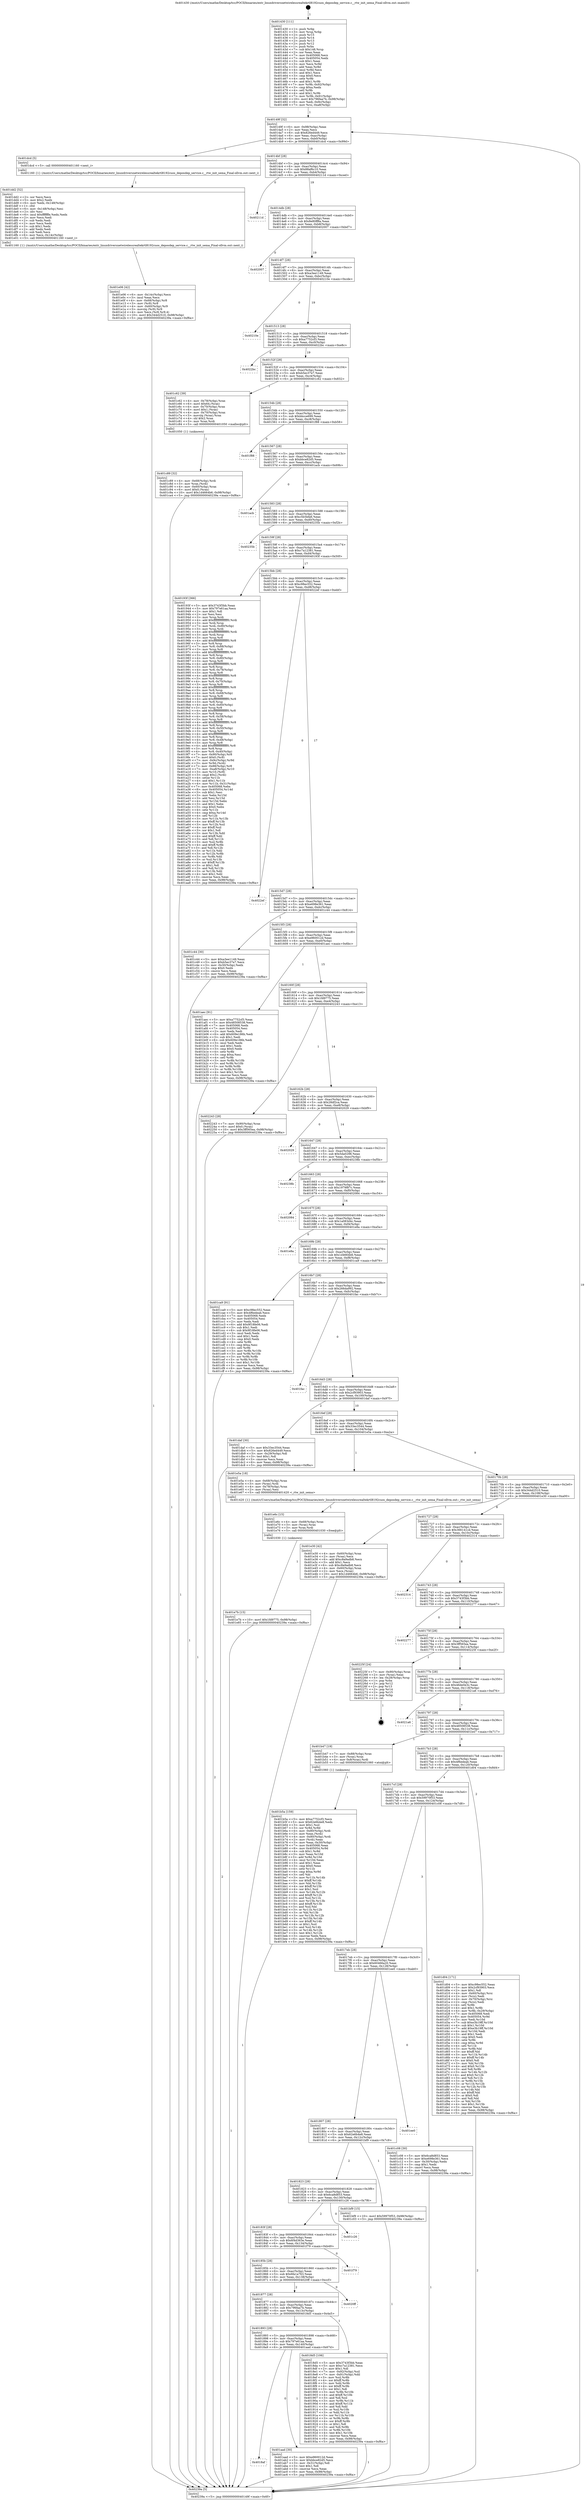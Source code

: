 digraph "0x401430" {
  label = "0x401430 (/mnt/c/Users/mathe/Desktop/tcc/POCII/binaries/extr_linuxdriversnetwirelessrealtekrtl8192cuos_deposdep_service.c__rtw_init_sema_Final-ollvm.out::main(0))"
  labelloc = "t"
  node[shape=record]

  Entry [label="",width=0.3,height=0.3,shape=circle,fillcolor=black,style=filled]
  "0x40149f" [label="{
     0x40149f [32]\l
     | [instrs]\l
     &nbsp;&nbsp;0x40149f \<+6\>: mov -0x98(%rbp),%eax\l
     &nbsp;&nbsp;0x4014a5 \<+2\>: mov %eax,%ecx\l
     &nbsp;&nbsp;0x4014a7 \<+6\>: sub $0x826ed449,%ecx\l
     &nbsp;&nbsp;0x4014ad \<+6\>: mov %eax,-0xac(%rbp)\l
     &nbsp;&nbsp;0x4014b3 \<+6\>: mov %ecx,-0xb0(%rbp)\l
     &nbsp;&nbsp;0x4014b9 \<+6\>: je 0000000000401dcd \<main+0x99d\>\l
  }"]
  "0x401dcd" [label="{
     0x401dcd [5]\l
     | [instrs]\l
     &nbsp;&nbsp;0x401dcd \<+5\>: call 0000000000401160 \<next_i\>\l
     | [calls]\l
     &nbsp;&nbsp;0x401160 \{1\} (/mnt/c/Users/mathe/Desktop/tcc/POCII/binaries/extr_linuxdriversnetwirelessrealtekrtl8192cuos_deposdep_service.c__rtw_init_sema_Final-ollvm.out::next_i)\l
  }"]
  "0x4014bf" [label="{
     0x4014bf [28]\l
     | [instrs]\l
     &nbsp;&nbsp;0x4014bf \<+5\>: jmp 00000000004014c4 \<main+0x94\>\l
     &nbsp;&nbsp;0x4014c4 \<+6\>: mov -0xac(%rbp),%eax\l
     &nbsp;&nbsp;0x4014ca \<+5\>: sub $0x88af6c10,%eax\l
     &nbsp;&nbsp;0x4014cf \<+6\>: mov %eax,-0xb4(%rbp)\l
     &nbsp;&nbsp;0x4014d5 \<+6\>: je 000000000040211d \<main+0xced\>\l
  }"]
  Exit [label="",width=0.3,height=0.3,shape=circle,fillcolor=black,style=filled,peripheries=2]
  "0x40211d" [label="{
     0x40211d\l
  }", style=dashed]
  "0x4014db" [label="{
     0x4014db [28]\l
     | [instrs]\l
     &nbsp;&nbsp;0x4014db \<+5\>: jmp 00000000004014e0 \<main+0xb0\>\l
     &nbsp;&nbsp;0x4014e0 \<+6\>: mov -0xac(%rbp),%eax\l
     &nbsp;&nbsp;0x4014e6 \<+5\>: sub $0x8e80ff8a,%eax\l
     &nbsp;&nbsp;0x4014eb \<+6\>: mov %eax,-0xb8(%rbp)\l
     &nbsp;&nbsp;0x4014f1 \<+6\>: je 0000000000402007 \<main+0xbd7\>\l
  }"]
  "0x401e7b" [label="{
     0x401e7b [15]\l
     | [instrs]\l
     &nbsp;&nbsp;0x401e7b \<+10\>: movl $0x1fd9775,-0x98(%rbp)\l
     &nbsp;&nbsp;0x401e85 \<+5\>: jmp 000000000040239a \<main+0xf6a\>\l
  }"]
  "0x402007" [label="{
     0x402007\l
  }", style=dashed]
  "0x4014f7" [label="{
     0x4014f7 [28]\l
     | [instrs]\l
     &nbsp;&nbsp;0x4014f7 \<+5\>: jmp 00000000004014fc \<main+0xcc\>\l
     &nbsp;&nbsp;0x4014fc \<+6\>: mov -0xac(%rbp),%eax\l
     &nbsp;&nbsp;0x401502 \<+5\>: sub $0xa3ee1149,%eax\l
     &nbsp;&nbsp;0x401507 \<+6\>: mov %eax,-0xbc(%rbp)\l
     &nbsp;&nbsp;0x40150d \<+6\>: je 000000000040210e \<main+0xcde\>\l
  }"]
  "0x401e6c" [label="{
     0x401e6c [15]\l
     | [instrs]\l
     &nbsp;&nbsp;0x401e6c \<+4\>: mov -0x68(%rbp),%rax\l
     &nbsp;&nbsp;0x401e70 \<+3\>: mov (%rax),%rax\l
     &nbsp;&nbsp;0x401e73 \<+3\>: mov %rax,%rdi\l
     &nbsp;&nbsp;0x401e76 \<+5\>: call 0000000000401030 \<free@plt\>\l
     | [calls]\l
     &nbsp;&nbsp;0x401030 \{1\} (unknown)\l
  }"]
  "0x40210e" [label="{
     0x40210e\l
  }", style=dashed]
  "0x401513" [label="{
     0x401513 [28]\l
     | [instrs]\l
     &nbsp;&nbsp;0x401513 \<+5\>: jmp 0000000000401518 \<main+0xe8\>\l
     &nbsp;&nbsp;0x401518 \<+6\>: mov -0xac(%rbp),%eax\l
     &nbsp;&nbsp;0x40151e \<+5\>: sub $0xa7752cf3,%eax\l
     &nbsp;&nbsp;0x401523 \<+6\>: mov %eax,-0xc0(%rbp)\l
     &nbsp;&nbsp;0x401529 \<+6\>: je 00000000004022bc \<main+0xe8c\>\l
  }"]
  "0x401e06" [label="{
     0x401e06 [42]\l
     | [instrs]\l
     &nbsp;&nbsp;0x401e06 \<+6\>: mov -0x14c(%rbp),%ecx\l
     &nbsp;&nbsp;0x401e0c \<+3\>: imul %eax,%ecx\l
     &nbsp;&nbsp;0x401e0f \<+4\>: mov -0x68(%rbp),%r8\l
     &nbsp;&nbsp;0x401e13 \<+3\>: mov (%r8),%r8\l
     &nbsp;&nbsp;0x401e16 \<+4\>: mov -0x60(%rbp),%r9\l
     &nbsp;&nbsp;0x401e1a \<+3\>: movslq (%r9),%r9\l
     &nbsp;&nbsp;0x401e1d \<+4\>: mov %ecx,(%r8,%r9,4)\l
     &nbsp;&nbsp;0x401e21 \<+10\>: movl $0x344d2510,-0x98(%rbp)\l
     &nbsp;&nbsp;0x401e2b \<+5\>: jmp 000000000040239a \<main+0xf6a\>\l
  }"]
  "0x4022bc" [label="{
     0x4022bc\l
  }", style=dashed]
  "0x40152f" [label="{
     0x40152f [28]\l
     | [instrs]\l
     &nbsp;&nbsp;0x40152f \<+5\>: jmp 0000000000401534 \<main+0x104\>\l
     &nbsp;&nbsp;0x401534 \<+6\>: mov -0xac(%rbp),%eax\l
     &nbsp;&nbsp;0x40153a \<+5\>: sub $0xb5ec37e7,%eax\l
     &nbsp;&nbsp;0x40153f \<+6\>: mov %eax,-0xc4(%rbp)\l
     &nbsp;&nbsp;0x401545 \<+6\>: je 0000000000401c62 \<main+0x832\>\l
  }"]
  "0x401dd2" [label="{
     0x401dd2 [52]\l
     | [instrs]\l
     &nbsp;&nbsp;0x401dd2 \<+2\>: xor %ecx,%ecx\l
     &nbsp;&nbsp;0x401dd4 \<+5\>: mov $0x2,%edx\l
     &nbsp;&nbsp;0x401dd9 \<+6\>: mov %edx,-0x148(%rbp)\l
     &nbsp;&nbsp;0x401ddf \<+1\>: cltd\l
     &nbsp;&nbsp;0x401de0 \<+6\>: mov -0x148(%rbp),%esi\l
     &nbsp;&nbsp;0x401de6 \<+2\>: idiv %esi\l
     &nbsp;&nbsp;0x401de8 \<+6\>: imul $0xfffffffe,%edx,%edx\l
     &nbsp;&nbsp;0x401dee \<+2\>: mov %ecx,%edi\l
     &nbsp;&nbsp;0x401df0 \<+2\>: sub %edx,%edi\l
     &nbsp;&nbsp;0x401df2 \<+2\>: mov %ecx,%edx\l
     &nbsp;&nbsp;0x401df4 \<+3\>: sub $0x1,%edx\l
     &nbsp;&nbsp;0x401df7 \<+2\>: add %edx,%edi\l
     &nbsp;&nbsp;0x401df9 \<+2\>: sub %edi,%ecx\l
     &nbsp;&nbsp;0x401dfb \<+6\>: mov %ecx,-0x14c(%rbp)\l
     &nbsp;&nbsp;0x401e01 \<+5\>: call 0000000000401160 \<next_i\>\l
     | [calls]\l
     &nbsp;&nbsp;0x401160 \{1\} (/mnt/c/Users/mathe/Desktop/tcc/POCII/binaries/extr_linuxdriversnetwirelessrealtekrtl8192cuos_deposdep_service.c__rtw_init_sema_Final-ollvm.out::next_i)\l
  }"]
  "0x401c62" [label="{
     0x401c62 [39]\l
     | [instrs]\l
     &nbsp;&nbsp;0x401c62 \<+4\>: mov -0x78(%rbp),%rax\l
     &nbsp;&nbsp;0x401c66 \<+6\>: movl $0x64,(%rax)\l
     &nbsp;&nbsp;0x401c6c \<+4\>: mov -0x70(%rbp),%rax\l
     &nbsp;&nbsp;0x401c70 \<+6\>: movl $0x1,(%rax)\l
     &nbsp;&nbsp;0x401c76 \<+4\>: mov -0x70(%rbp),%rax\l
     &nbsp;&nbsp;0x401c7a \<+3\>: movslq (%rax),%rax\l
     &nbsp;&nbsp;0x401c7d \<+4\>: shl $0x2,%rax\l
     &nbsp;&nbsp;0x401c81 \<+3\>: mov %rax,%rdi\l
     &nbsp;&nbsp;0x401c84 \<+5\>: call 0000000000401050 \<malloc@plt\>\l
     | [calls]\l
     &nbsp;&nbsp;0x401050 \{1\} (unknown)\l
  }"]
  "0x40154b" [label="{
     0x40154b [28]\l
     | [instrs]\l
     &nbsp;&nbsp;0x40154b \<+5\>: jmp 0000000000401550 \<main+0x120\>\l
     &nbsp;&nbsp;0x401550 \<+6\>: mov -0xac(%rbp),%eax\l
     &nbsp;&nbsp;0x401556 \<+5\>: sub $0xbbcce699,%eax\l
     &nbsp;&nbsp;0x40155b \<+6\>: mov %eax,-0xc8(%rbp)\l
     &nbsp;&nbsp;0x401561 \<+6\>: je 0000000000401f88 \<main+0xb58\>\l
  }"]
  "0x401c89" [label="{
     0x401c89 [32]\l
     | [instrs]\l
     &nbsp;&nbsp;0x401c89 \<+4\>: mov -0x68(%rbp),%rdi\l
     &nbsp;&nbsp;0x401c8d \<+3\>: mov %rax,(%rdi)\l
     &nbsp;&nbsp;0x401c90 \<+4\>: mov -0x60(%rbp),%rax\l
     &nbsp;&nbsp;0x401c94 \<+6\>: movl $0x0,(%rax)\l
     &nbsp;&nbsp;0x401c9a \<+10\>: movl $0x1d4664b6,-0x98(%rbp)\l
     &nbsp;&nbsp;0x401ca4 \<+5\>: jmp 000000000040239a \<main+0xf6a\>\l
  }"]
  "0x401f88" [label="{
     0x401f88\l
  }", style=dashed]
  "0x401567" [label="{
     0x401567 [28]\l
     | [instrs]\l
     &nbsp;&nbsp;0x401567 \<+5\>: jmp 000000000040156c \<main+0x13c\>\l
     &nbsp;&nbsp;0x40156c \<+6\>: mov -0xac(%rbp),%eax\l
     &nbsp;&nbsp;0x401572 \<+5\>: sub $0xbbce82d5,%eax\l
     &nbsp;&nbsp;0x401577 \<+6\>: mov %eax,-0xcc(%rbp)\l
     &nbsp;&nbsp;0x40157d \<+6\>: je 0000000000401acb \<main+0x69b\>\l
  }"]
  "0x401b5a" [label="{
     0x401b5a [159]\l
     | [instrs]\l
     &nbsp;&nbsp;0x401b5a \<+5\>: mov $0xa7752cf3,%ecx\l
     &nbsp;&nbsp;0x401b5f \<+5\>: mov $0x62e6b4e8,%edx\l
     &nbsp;&nbsp;0x401b64 \<+3\>: mov $0x1,%sil\l
     &nbsp;&nbsp;0x401b67 \<+3\>: xor %r8d,%r8d\l
     &nbsp;&nbsp;0x401b6a \<+4\>: mov -0x80(%rbp),%rdi\l
     &nbsp;&nbsp;0x401b6e \<+2\>: mov %eax,(%rdi)\l
     &nbsp;&nbsp;0x401b70 \<+4\>: mov -0x80(%rbp),%rdi\l
     &nbsp;&nbsp;0x401b74 \<+2\>: mov (%rdi),%eax\l
     &nbsp;&nbsp;0x401b76 \<+3\>: mov %eax,-0x30(%rbp)\l
     &nbsp;&nbsp;0x401b79 \<+7\>: mov 0x405068,%eax\l
     &nbsp;&nbsp;0x401b80 \<+8\>: mov 0x405054,%r9d\l
     &nbsp;&nbsp;0x401b88 \<+4\>: sub $0x1,%r8d\l
     &nbsp;&nbsp;0x401b8c \<+3\>: mov %eax,%r10d\l
     &nbsp;&nbsp;0x401b8f \<+3\>: add %r8d,%r10d\l
     &nbsp;&nbsp;0x401b92 \<+4\>: imul %r10d,%eax\l
     &nbsp;&nbsp;0x401b96 \<+3\>: and $0x1,%eax\l
     &nbsp;&nbsp;0x401b99 \<+3\>: cmp $0x0,%eax\l
     &nbsp;&nbsp;0x401b9c \<+4\>: sete %r11b\l
     &nbsp;&nbsp;0x401ba0 \<+4\>: cmp $0xa,%r9d\l
     &nbsp;&nbsp;0x401ba4 \<+3\>: setl %bl\l
     &nbsp;&nbsp;0x401ba7 \<+3\>: mov %r11b,%r14b\l
     &nbsp;&nbsp;0x401baa \<+4\>: xor $0xff,%r14b\l
     &nbsp;&nbsp;0x401bae \<+3\>: mov %bl,%r15b\l
     &nbsp;&nbsp;0x401bb1 \<+4\>: xor $0xff,%r15b\l
     &nbsp;&nbsp;0x401bb5 \<+4\>: xor $0x1,%sil\l
     &nbsp;&nbsp;0x401bb9 \<+3\>: mov %r14b,%r12b\l
     &nbsp;&nbsp;0x401bbc \<+4\>: and $0xff,%r12b\l
     &nbsp;&nbsp;0x401bc0 \<+3\>: and %sil,%r11b\l
     &nbsp;&nbsp;0x401bc3 \<+3\>: mov %r15b,%r13b\l
     &nbsp;&nbsp;0x401bc6 \<+4\>: and $0xff,%r13b\l
     &nbsp;&nbsp;0x401bca \<+3\>: and %sil,%bl\l
     &nbsp;&nbsp;0x401bcd \<+3\>: or %r11b,%r12b\l
     &nbsp;&nbsp;0x401bd0 \<+3\>: or %bl,%r13b\l
     &nbsp;&nbsp;0x401bd3 \<+3\>: xor %r13b,%r12b\l
     &nbsp;&nbsp;0x401bd6 \<+3\>: or %r15b,%r14b\l
     &nbsp;&nbsp;0x401bd9 \<+4\>: xor $0xff,%r14b\l
     &nbsp;&nbsp;0x401bdd \<+4\>: or $0x1,%sil\l
     &nbsp;&nbsp;0x401be1 \<+3\>: and %sil,%r14b\l
     &nbsp;&nbsp;0x401be4 \<+3\>: or %r14b,%r12b\l
     &nbsp;&nbsp;0x401be7 \<+4\>: test $0x1,%r12b\l
     &nbsp;&nbsp;0x401beb \<+3\>: cmovne %edx,%ecx\l
     &nbsp;&nbsp;0x401bee \<+6\>: mov %ecx,-0x98(%rbp)\l
     &nbsp;&nbsp;0x401bf4 \<+5\>: jmp 000000000040239a \<main+0xf6a\>\l
  }"]
  "0x401acb" [label="{
     0x401acb\l
  }", style=dashed]
  "0x401583" [label="{
     0x401583 [28]\l
     | [instrs]\l
     &nbsp;&nbsp;0x401583 \<+5\>: jmp 0000000000401588 \<main+0x158\>\l
     &nbsp;&nbsp;0x401588 \<+6\>: mov -0xac(%rbp),%eax\l
     &nbsp;&nbsp;0x40158e \<+5\>: sub $0xc5b5bfa6,%eax\l
     &nbsp;&nbsp;0x401593 \<+6\>: mov %eax,-0xd0(%rbp)\l
     &nbsp;&nbsp;0x401599 \<+6\>: je 000000000040235b \<main+0xf2b\>\l
  }"]
  "0x4018af" [label="{
     0x4018af\l
  }", style=dashed]
  "0x40235b" [label="{
     0x40235b\l
  }", style=dashed]
  "0x40159f" [label="{
     0x40159f [28]\l
     | [instrs]\l
     &nbsp;&nbsp;0x40159f \<+5\>: jmp 00000000004015a4 \<main+0x174\>\l
     &nbsp;&nbsp;0x4015a4 \<+6\>: mov -0xac(%rbp),%eax\l
     &nbsp;&nbsp;0x4015aa \<+5\>: sub $0xc7a12381,%eax\l
     &nbsp;&nbsp;0x4015af \<+6\>: mov %eax,-0xd4(%rbp)\l
     &nbsp;&nbsp;0x4015b5 \<+6\>: je 000000000040193f \<main+0x50f\>\l
  }"]
  "0x401aad" [label="{
     0x401aad [30]\l
     | [instrs]\l
     &nbsp;&nbsp;0x401aad \<+5\>: mov $0xe960012d,%eax\l
     &nbsp;&nbsp;0x401ab2 \<+5\>: mov $0xbbce82d5,%ecx\l
     &nbsp;&nbsp;0x401ab7 \<+3\>: mov -0x31(%rbp),%dl\l
     &nbsp;&nbsp;0x401aba \<+3\>: test $0x1,%dl\l
     &nbsp;&nbsp;0x401abd \<+3\>: cmovne %ecx,%eax\l
     &nbsp;&nbsp;0x401ac0 \<+6\>: mov %eax,-0x98(%rbp)\l
     &nbsp;&nbsp;0x401ac6 \<+5\>: jmp 000000000040239a \<main+0xf6a\>\l
  }"]
  "0x40193f" [label="{
     0x40193f [366]\l
     | [instrs]\l
     &nbsp;&nbsp;0x40193f \<+5\>: mov $0x3743f3bb,%eax\l
     &nbsp;&nbsp;0x401944 \<+5\>: mov $0x797e61aa,%ecx\l
     &nbsp;&nbsp;0x401949 \<+2\>: mov $0x1,%dl\l
     &nbsp;&nbsp;0x40194b \<+2\>: xor %esi,%esi\l
     &nbsp;&nbsp;0x40194d \<+3\>: mov %rsp,%rdi\l
     &nbsp;&nbsp;0x401950 \<+4\>: add $0xfffffffffffffff0,%rdi\l
     &nbsp;&nbsp;0x401954 \<+3\>: mov %rdi,%rsp\l
     &nbsp;&nbsp;0x401957 \<+7\>: mov %rdi,-0x90(%rbp)\l
     &nbsp;&nbsp;0x40195e \<+3\>: mov %rsp,%rdi\l
     &nbsp;&nbsp;0x401961 \<+4\>: add $0xfffffffffffffff0,%rdi\l
     &nbsp;&nbsp;0x401965 \<+3\>: mov %rdi,%rsp\l
     &nbsp;&nbsp;0x401968 \<+3\>: mov %rsp,%r8\l
     &nbsp;&nbsp;0x40196b \<+4\>: add $0xfffffffffffffff0,%r8\l
     &nbsp;&nbsp;0x40196f \<+3\>: mov %r8,%rsp\l
     &nbsp;&nbsp;0x401972 \<+7\>: mov %r8,-0x88(%rbp)\l
     &nbsp;&nbsp;0x401979 \<+3\>: mov %rsp,%r8\l
     &nbsp;&nbsp;0x40197c \<+4\>: add $0xfffffffffffffff0,%r8\l
     &nbsp;&nbsp;0x401980 \<+3\>: mov %r8,%rsp\l
     &nbsp;&nbsp;0x401983 \<+4\>: mov %r8,-0x80(%rbp)\l
     &nbsp;&nbsp;0x401987 \<+3\>: mov %rsp,%r8\l
     &nbsp;&nbsp;0x40198a \<+4\>: add $0xfffffffffffffff0,%r8\l
     &nbsp;&nbsp;0x40198e \<+3\>: mov %r8,%rsp\l
     &nbsp;&nbsp;0x401991 \<+4\>: mov %r8,-0x78(%rbp)\l
     &nbsp;&nbsp;0x401995 \<+3\>: mov %rsp,%r8\l
     &nbsp;&nbsp;0x401998 \<+4\>: add $0xfffffffffffffff0,%r8\l
     &nbsp;&nbsp;0x40199c \<+3\>: mov %r8,%rsp\l
     &nbsp;&nbsp;0x40199f \<+4\>: mov %r8,-0x70(%rbp)\l
     &nbsp;&nbsp;0x4019a3 \<+3\>: mov %rsp,%r8\l
     &nbsp;&nbsp;0x4019a6 \<+4\>: add $0xfffffffffffffff0,%r8\l
     &nbsp;&nbsp;0x4019aa \<+3\>: mov %r8,%rsp\l
     &nbsp;&nbsp;0x4019ad \<+4\>: mov %r8,-0x68(%rbp)\l
     &nbsp;&nbsp;0x4019b1 \<+3\>: mov %rsp,%r8\l
     &nbsp;&nbsp;0x4019b4 \<+4\>: add $0xfffffffffffffff0,%r8\l
     &nbsp;&nbsp;0x4019b8 \<+3\>: mov %r8,%rsp\l
     &nbsp;&nbsp;0x4019bb \<+4\>: mov %r8,-0x60(%rbp)\l
     &nbsp;&nbsp;0x4019bf \<+3\>: mov %rsp,%r8\l
     &nbsp;&nbsp;0x4019c2 \<+4\>: add $0xfffffffffffffff0,%r8\l
     &nbsp;&nbsp;0x4019c6 \<+3\>: mov %r8,%rsp\l
     &nbsp;&nbsp;0x4019c9 \<+4\>: mov %r8,-0x58(%rbp)\l
     &nbsp;&nbsp;0x4019cd \<+3\>: mov %rsp,%r8\l
     &nbsp;&nbsp;0x4019d0 \<+4\>: add $0xfffffffffffffff0,%r8\l
     &nbsp;&nbsp;0x4019d4 \<+3\>: mov %r8,%rsp\l
     &nbsp;&nbsp;0x4019d7 \<+4\>: mov %r8,-0x50(%rbp)\l
     &nbsp;&nbsp;0x4019db \<+3\>: mov %rsp,%r8\l
     &nbsp;&nbsp;0x4019de \<+4\>: add $0xfffffffffffffff0,%r8\l
     &nbsp;&nbsp;0x4019e2 \<+3\>: mov %r8,%rsp\l
     &nbsp;&nbsp;0x4019e5 \<+4\>: mov %r8,-0x48(%rbp)\l
     &nbsp;&nbsp;0x4019e9 \<+3\>: mov %rsp,%r8\l
     &nbsp;&nbsp;0x4019ec \<+4\>: add $0xfffffffffffffff0,%r8\l
     &nbsp;&nbsp;0x4019f0 \<+3\>: mov %r8,%rsp\l
     &nbsp;&nbsp;0x4019f3 \<+4\>: mov %r8,-0x40(%rbp)\l
     &nbsp;&nbsp;0x4019f7 \<+7\>: mov -0x90(%rbp),%r8\l
     &nbsp;&nbsp;0x4019fe \<+7\>: movl $0x0,(%r8)\l
     &nbsp;&nbsp;0x401a05 \<+7\>: mov -0x9c(%rbp),%r9d\l
     &nbsp;&nbsp;0x401a0c \<+3\>: mov %r9d,(%rdi)\l
     &nbsp;&nbsp;0x401a0f \<+7\>: mov -0x88(%rbp),%r8\l
     &nbsp;&nbsp;0x401a16 \<+7\>: mov -0xa8(%rbp),%r10\l
     &nbsp;&nbsp;0x401a1d \<+3\>: mov %r10,(%r8)\l
     &nbsp;&nbsp;0x401a20 \<+3\>: cmpl $0x2,(%rdi)\l
     &nbsp;&nbsp;0x401a23 \<+4\>: setne %r11b\l
     &nbsp;&nbsp;0x401a27 \<+4\>: and $0x1,%r11b\l
     &nbsp;&nbsp;0x401a2b \<+4\>: mov %r11b,-0x31(%rbp)\l
     &nbsp;&nbsp;0x401a2f \<+7\>: mov 0x405068,%ebx\l
     &nbsp;&nbsp;0x401a36 \<+8\>: mov 0x405054,%r14d\l
     &nbsp;&nbsp;0x401a3e \<+3\>: sub $0x1,%esi\l
     &nbsp;&nbsp;0x401a41 \<+3\>: mov %ebx,%r15d\l
     &nbsp;&nbsp;0x401a44 \<+3\>: add %esi,%r15d\l
     &nbsp;&nbsp;0x401a47 \<+4\>: imul %r15d,%ebx\l
     &nbsp;&nbsp;0x401a4b \<+3\>: and $0x1,%ebx\l
     &nbsp;&nbsp;0x401a4e \<+3\>: cmp $0x0,%ebx\l
     &nbsp;&nbsp;0x401a51 \<+4\>: sete %r11b\l
     &nbsp;&nbsp;0x401a55 \<+4\>: cmp $0xa,%r14d\l
     &nbsp;&nbsp;0x401a59 \<+4\>: setl %r12b\l
     &nbsp;&nbsp;0x401a5d \<+3\>: mov %r11b,%r13b\l
     &nbsp;&nbsp;0x401a60 \<+4\>: xor $0xff,%r13b\l
     &nbsp;&nbsp;0x401a64 \<+3\>: mov %r12b,%sil\l
     &nbsp;&nbsp;0x401a67 \<+4\>: xor $0xff,%sil\l
     &nbsp;&nbsp;0x401a6b \<+3\>: xor $0x1,%dl\l
     &nbsp;&nbsp;0x401a6e \<+3\>: mov %r13b,%dil\l
     &nbsp;&nbsp;0x401a71 \<+4\>: and $0xff,%dil\l
     &nbsp;&nbsp;0x401a75 \<+3\>: and %dl,%r11b\l
     &nbsp;&nbsp;0x401a78 \<+3\>: mov %sil,%r8b\l
     &nbsp;&nbsp;0x401a7b \<+4\>: and $0xff,%r8b\l
     &nbsp;&nbsp;0x401a7f \<+3\>: and %dl,%r12b\l
     &nbsp;&nbsp;0x401a82 \<+3\>: or %r11b,%dil\l
     &nbsp;&nbsp;0x401a85 \<+3\>: or %r12b,%r8b\l
     &nbsp;&nbsp;0x401a88 \<+3\>: xor %r8b,%dil\l
     &nbsp;&nbsp;0x401a8b \<+3\>: or %sil,%r13b\l
     &nbsp;&nbsp;0x401a8e \<+4\>: xor $0xff,%r13b\l
     &nbsp;&nbsp;0x401a92 \<+3\>: or $0x1,%dl\l
     &nbsp;&nbsp;0x401a95 \<+3\>: and %dl,%r13b\l
     &nbsp;&nbsp;0x401a98 \<+3\>: or %r13b,%dil\l
     &nbsp;&nbsp;0x401a9b \<+4\>: test $0x1,%dil\l
     &nbsp;&nbsp;0x401a9f \<+3\>: cmovne %ecx,%eax\l
     &nbsp;&nbsp;0x401aa2 \<+6\>: mov %eax,-0x98(%rbp)\l
     &nbsp;&nbsp;0x401aa8 \<+5\>: jmp 000000000040239a \<main+0xf6a\>\l
  }"]
  "0x4015bb" [label="{
     0x4015bb [28]\l
     | [instrs]\l
     &nbsp;&nbsp;0x4015bb \<+5\>: jmp 00000000004015c0 \<main+0x190\>\l
     &nbsp;&nbsp;0x4015c0 \<+6\>: mov -0xac(%rbp),%eax\l
     &nbsp;&nbsp;0x4015c6 \<+5\>: sub $0xc98ec552,%eax\l
     &nbsp;&nbsp;0x4015cb \<+6\>: mov %eax,-0xd8(%rbp)\l
     &nbsp;&nbsp;0x4015d1 \<+6\>: je 00000000004022ef \<main+0xebf\>\l
  }"]
  "0x401430" [label="{
     0x401430 [111]\l
     | [instrs]\l
     &nbsp;&nbsp;0x401430 \<+1\>: push %rbp\l
     &nbsp;&nbsp;0x401431 \<+3\>: mov %rsp,%rbp\l
     &nbsp;&nbsp;0x401434 \<+2\>: push %r15\l
     &nbsp;&nbsp;0x401436 \<+2\>: push %r14\l
     &nbsp;&nbsp;0x401438 \<+2\>: push %r13\l
     &nbsp;&nbsp;0x40143a \<+2\>: push %r12\l
     &nbsp;&nbsp;0x40143c \<+1\>: push %rbx\l
     &nbsp;&nbsp;0x40143d \<+7\>: sub $0x148,%rsp\l
     &nbsp;&nbsp;0x401444 \<+2\>: xor %eax,%eax\l
     &nbsp;&nbsp;0x401446 \<+7\>: mov 0x405068,%ecx\l
     &nbsp;&nbsp;0x40144d \<+7\>: mov 0x405054,%edx\l
     &nbsp;&nbsp;0x401454 \<+3\>: sub $0x1,%eax\l
     &nbsp;&nbsp;0x401457 \<+3\>: mov %ecx,%r8d\l
     &nbsp;&nbsp;0x40145a \<+3\>: add %eax,%r8d\l
     &nbsp;&nbsp;0x40145d \<+4\>: imul %r8d,%ecx\l
     &nbsp;&nbsp;0x401461 \<+3\>: and $0x1,%ecx\l
     &nbsp;&nbsp;0x401464 \<+3\>: cmp $0x0,%ecx\l
     &nbsp;&nbsp;0x401467 \<+4\>: sete %r9b\l
     &nbsp;&nbsp;0x40146b \<+4\>: and $0x1,%r9b\l
     &nbsp;&nbsp;0x40146f \<+7\>: mov %r9b,-0x92(%rbp)\l
     &nbsp;&nbsp;0x401476 \<+3\>: cmp $0xa,%edx\l
     &nbsp;&nbsp;0x401479 \<+4\>: setl %r9b\l
     &nbsp;&nbsp;0x40147d \<+4\>: and $0x1,%r9b\l
     &nbsp;&nbsp;0x401481 \<+7\>: mov %r9b,-0x91(%rbp)\l
     &nbsp;&nbsp;0x401488 \<+10\>: movl $0x796faa7b,-0x98(%rbp)\l
     &nbsp;&nbsp;0x401492 \<+6\>: mov %edi,-0x9c(%rbp)\l
     &nbsp;&nbsp;0x401498 \<+7\>: mov %rsi,-0xa8(%rbp)\l
  }"]
  "0x4022ef" [label="{
     0x4022ef\l
  }", style=dashed]
  "0x4015d7" [label="{
     0x4015d7 [28]\l
     | [instrs]\l
     &nbsp;&nbsp;0x4015d7 \<+5\>: jmp 00000000004015dc \<main+0x1ac\>\l
     &nbsp;&nbsp;0x4015dc \<+6\>: mov -0xac(%rbp),%eax\l
     &nbsp;&nbsp;0x4015e2 \<+5\>: sub $0xe698e361,%eax\l
     &nbsp;&nbsp;0x4015e7 \<+6\>: mov %eax,-0xdc(%rbp)\l
     &nbsp;&nbsp;0x4015ed \<+6\>: je 0000000000401c44 \<main+0x814\>\l
  }"]
  "0x40239a" [label="{
     0x40239a [5]\l
     | [instrs]\l
     &nbsp;&nbsp;0x40239a \<+5\>: jmp 000000000040149f \<main+0x6f\>\l
  }"]
  "0x401c44" [label="{
     0x401c44 [30]\l
     | [instrs]\l
     &nbsp;&nbsp;0x401c44 \<+5\>: mov $0xa3ee1149,%eax\l
     &nbsp;&nbsp;0x401c49 \<+5\>: mov $0xb5ec37e7,%ecx\l
     &nbsp;&nbsp;0x401c4e \<+3\>: mov -0x30(%rbp),%edx\l
     &nbsp;&nbsp;0x401c51 \<+3\>: cmp $0x0,%edx\l
     &nbsp;&nbsp;0x401c54 \<+3\>: cmove %ecx,%eax\l
     &nbsp;&nbsp;0x401c57 \<+6\>: mov %eax,-0x98(%rbp)\l
     &nbsp;&nbsp;0x401c5d \<+5\>: jmp 000000000040239a \<main+0xf6a\>\l
  }"]
  "0x4015f3" [label="{
     0x4015f3 [28]\l
     | [instrs]\l
     &nbsp;&nbsp;0x4015f3 \<+5\>: jmp 00000000004015f8 \<main+0x1c8\>\l
     &nbsp;&nbsp;0x4015f8 \<+6\>: mov -0xac(%rbp),%eax\l
     &nbsp;&nbsp;0x4015fe \<+5\>: sub $0xe960012d,%eax\l
     &nbsp;&nbsp;0x401603 \<+6\>: mov %eax,-0xe0(%rbp)\l
     &nbsp;&nbsp;0x401609 \<+6\>: je 0000000000401aec \<main+0x6bc\>\l
  }"]
  "0x401893" [label="{
     0x401893 [28]\l
     | [instrs]\l
     &nbsp;&nbsp;0x401893 \<+5\>: jmp 0000000000401898 \<main+0x468\>\l
     &nbsp;&nbsp;0x401898 \<+6\>: mov -0xac(%rbp),%eax\l
     &nbsp;&nbsp;0x40189e \<+5\>: sub $0x797e61aa,%eax\l
     &nbsp;&nbsp;0x4018a3 \<+6\>: mov %eax,-0x140(%rbp)\l
     &nbsp;&nbsp;0x4018a9 \<+6\>: je 0000000000401aad \<main+0x67d\>\l
  }"]
  "0x401aec" [label="{
     0x401aec [91]\l
     | [instrs]\l
     &nbsp;&nbsp;0x401aec \<+5\>: mov $0xa7752cf3,%eax\l
     &nbsp;&nbsp;0x401af1 \<+5\>: mov $0x48508538,%ecx\l
     &nbsp;&nbsp;0x401af6 \<+7\>: mov 0x405068,%edx\l
     &nbsp;&nbsp;0x401afd \<+7\>: mov 0x405054,%esi\l
     &nbsp;&nbsp;0x401b04 \<+2\>: mov %edx,%edi\l
     &nbsp;&nbsp;0x401b06 \<+6\>: add $0x609e186b,%edi\l
     &nbsp;&nbsp;0x401b0c \<+3\>: sub $0x1,%edi\l
     &nbsp;&nbsp;0x401b0f \<+6\>: sub $0x609e186b,%edi\l
     &nbsp;&nbsp;0x401b15 \<+3\>: imul %edi,%edx\l
     &nbsp;&nbsp;0x401b18 \<+3\>: and $0x1,%edx\l
     &nbsp;&nbsp;0x401b1b \<+3\>: cmp $0x0,%edx\l
     &nbsp;&nbsp;0x401b1e \<+4\>: sete %r8b\l
     &nbsp;&nbsp;0x401b22 \<+3\>: cmp $0xa,%esi\l
     &nbsp;&nbsp;0x401b25 \<+4\>: setl %r9b\l
     &nbsp;&nbsp;0x401b29 \<+3\>: mov %r8b,%r10b\l
     &nbsp;&nbsp;0x401b2c \<+3\>: and %r9b,%r10b\l
     &nbsp;&nbsp;0x401b2f \<+3\>: xor %r9b,%r8b\l
     &nbsp;&nbsp;0x401b32 \<+3\>: or %r8b,%r10b\l
     &nbsp;&nbsp;0x401b35 \<+4\>: test $0x1,%r10b\l
     &nbsp;&nbsp;0x401b39 \<+3\>: cmovne %ecx,%eax\l
     &nbsp;&nbsp;0x401b3c \<+6\>: mov %eax,-0x98(%rbp)\l
     &nbsp;&nbsp;0x401b42 \<+5\>: jmp 000000000040239a \<main+0xf6a\>\l
  }"]
  "0x40160f" [label="{
     0x40160f [28]\l
     | [instrs]\l
     &nbsp;&nbsp;0x40160f \<+5\>: jmp 0000000000401614 \<main+0x1e4\>\l
     &nbsp;&nbsp;0x401614 \<+6\>: mov -0xac(%rbp),%eax\l
     &nbsp;&nbsp;0x40161a \<+5\>: sub $0x1fd9775,%eax\l
     &nbsp;&nbsp;0x40161f \<+6\>: mov %eax,-0xe4(%rbp)\l
     &nbsp;&nbsp;0x401625 \<+6\>: je 0000000000402243 \<main+0xe13\>\l
  }"]
  "0x4018d5" [label="{
     0x4018d5 [106]\l
     | [instrs]\l
     &nbsp;&nbsp;0x4018d5 \<+5\>: mov $0x3743f3bb,%eax\l
     &nbsp;&nbsp;0x4018da \<+5\>: mov $0xc7a12381,%ecx\l
     &nbsp;&nbsp;0x4018df \<+2\>: mov $0x1,%dl\l
     &nbsp;&nbsp;0x4018e1 \<+7\>: mov -0x92(%rbp),%sil\l
     &nbsp;&nbsp;0x4018e8 \<+7\>: mov -0x91(%rbp),%dil\l
     &nbsp;&nbsp;0x4018ef \<+3\>: mov %sil,%r8b\l
     &nbsp;&nbsp;0x4018f2 \<+4\>: xor $0xff,%r8b\l
     &nbsp;&nbsp;0x4018f6 \<+3\>: mov %dil,%r9b\l
     &nbsp;&nbsp;0x4018f9 \<+4\>: xor $0xff,%r9b\l
     &nbsp;&nbsp;0x4018fd \<+3\>: xor $0x1,%dl\l
     &nbsp;&nbsp;0x401900 \<+3\>: mov %r8b,%r10b\l
     &nbsp;&nbsp;0x401903 \<+4\>: and $0xff,%r10b\l
     &nbsp;&nbsp;0x401907 \<+3\>: and %dl,%sil\l
     &nbsp;&nbsp;0x40190a \<+3\>: mov %r9b,%r11b\l
     &nbsp;&nbsp;0x40190d \<+4\>: and $0xff,%r11b\l
     &nbsp;&nbsp;0x401911 \<+3\>: and %dl,%dil\l
     &nbsp;&nbsp;0x401914 \<+3\>: or %sil,%r10b\l
     &nbsp;&nbsp;0x401917 \<+3\>: or %dil,%r11b\l
     &nbsp;&nbsp;0x40191a \<+3\>: xor %r11b,%r10b\l
     &nbsp;&nbsp;0x40191d \<+3\>: or %r9b,%r8b\l
     &nbsp;&nbsp;0x401920 \<+4\>: xor $0xff,%r8b\l
     &nbsp;&nbsp;0x401924 \<+3\>: or $0x1,%dl\l
     &nbsp;&nbsp;0x401927 \<+3\>: and %dl,%r8b\l
     &nbsp;&nbsp;0x40192a \<+3\>: or %r8b,%r10b\l
     &nbsp;&nbsp;0x40192d \<+4\>: test $0x1,%r10b\l
     &nbsp;&nbsp;0x401931 \<+3\>: cmovne %ecx,%eax\l
     &nbsp;&nbsp;0x401934 \<+6\>: mov %eax,-0x98(%rbp)\l
     &nbsp;&nbsp;0x40193a \<+5\>: jmp 000000000040239a \<main+0xf6a\>\l
  }"]
  "0x402243" [label="{
     0x402243 [28]\l
     | [instrs]\l
     &nbsp;&nbsp;0x402243 \<+7\>: mov -0x90(%rbp),%rax\l
     &nbsp;&nbsp;0x40224a \<+6\>: movl $0x0,(%rax)\l
     &nbsp;&nbsp;0x402250 \<+10\>: movl $0x3ff565ea,-0x98(%rbp)\l
     &nbsp;&nbsp;0x40225a \<+5\>: jmp 000000000040239a \<main+0xf6a\>\l
  }"]
  "0x40162b" [label="{
     0x40162b [28]\l
     | [instrs]\l
     &nbsp;&nbsp;0x40162b \<+5\>: jmp 0000000000401630 \<main+0x200\>\l
     &nbsp;&nbsp;0x401630 \<+6\>: mov -0xac(%rbp),%eax\l
     &nbsp;&nbsp;0x401636 \<+5\>: sub $0x28df2ca,%eax\l
     &nbsp;&nbsp;0x40163b \<+6\>: mov %eax,-0xe8(%rbp)\l
     &nbsp;&nbsp;0x401641 \<+6\>: je 0000000000402029 \<main+0xbf9\>\l
  }"]
  "0x401877" [label="{
     0x401877 [28]\l
     | [instrs]\l
     &nbsp;&nbsp;0x401877 \<+5\>: jmp 000000000040187c \<main+0x44c\>\l
     &nbsp;&nbsp;0x40187c \<+6\>: mov -0xac(%rbp),%eax\l
     &nbsp;&nbsp;0x401882 \<+5\>: sub $0x796faa7b,%eax\l
     &nbsp;&nbsp;0x401887 \<+6\>: mov %eax,-0x13c(%rbp)\l
     &nbsp;&nbsp;0x40188d \<+6\>: je 00000000004018d5 \<main+0x4a5\>\l
  }"]
  "0x402029" [label="{
     0x402029\l
  }", style=dashed]
  "0x401647" [label="{
     0x401647 [28]\l
     | [instrs]\l
     &nbsp;&nbsp;0x401647 \<+5\>: jmp 000000000040164c \<main+0x21c\>\l
     &nbsp;&nbsp;0x40164c \<+6\>: mov -0xac(%rbp),%eax\l
     &nbsp;&nbsp;0x401652 \<+5\>: sub $0x5da0298,%eax\l
     &nbsp;&nbsp;0x401657 \<+6\>: mov %eax,-0xec(%rbp)\l
     &nbsp;&nbsp;0x40165d \<+6\>: je 000000000040238b \<main+0xf5b\>\l
  }"]
  "0x4020ff" [label="{
     0x4020ff\l
  }", style=dashed]
  "0x40238b" [label="{
     0x40238b\l
  }", style=dashed]
  "0x401663" [label="{
     0x401663 [28]\l
     | [instrs]\l
     &nbsp;&nbsp;0x401663 \<+5\>: jmp 0000000000401668 \<main+0x238\>\l
     &nbsp;&nbsp;0x401668 \<+6\>: mov -0xac(%rbp),%eax\l
     &nbsp;&nbsp;0x40166e \<+5\>: sub $0x1979f87c,%eax\l
     &nbsp;&nbsp;0x401673 \<+6\>: mov %eax,-0xf0(%rbp)\l
     &nbsp;&nbsp;0x401679 \<+6\>: je 0000000000402084 \<main+0xc54\>\l
  }"]
  "0x40185b" [label="{
     0x40185b [28]\l
     | [instrs]\l
     &nbsp;&nbsp;0x40185b \<+5\>: jmp 0000000000401860 \<main+0x430\>\l
     &nbsp;&nbsp;0x401860 \<+6\>: mov -0xac(%rbp),%eax\l
     &nbsp;&nbsp;0x401866 \<+5\>: sub $0x6fa1a763,%eax\l
     &nbsp;&nbsp;0x40186b \<+6\>: mov %eax,-0x138(%rbp)\l
     &nbsp;&nbsp;0x401871 \<+6\>: je 00000000004020ff \<main+0xccf\>\l
  }"]
  "0x402084" [label="{
     0x402084\l
  }", style=dashed]
  "0x40167f" [label="{
     0x40167f [28]\l
     | [instrs]\l
     &nbsp;&nbsp;0x40167f \<+5\>: jmp 0000000000401684 \<main+0x254\>\l
     &nbsp;&nbsp;0x401684 \<+6\>: mov -0xac(%rbp),%eax\l
     &nbsp;&nbsp;0x40168a \<+5\>: sub $0x1a083d4c,%eax\l
     &nbsp;&nbsp;0x40168f \<+6\>: mov %eax,-0xf4(%rbp)\l
     &nbsp;&nbsp;0x401695 \<+6\>: je 0000000000401e8a \<main+0xa5a\>\l
  }"]
  "0x401f79" [label="{
     0x401f79\l
  }", style=dashed]
  "0x401e8a" [label="{
     0x401e8a\l
  }", style=dashed]
  "0x40169b" [label="{
     0x40169b [28]\l
     | [instrs]\l
     &nbsp;&nbsp;0x40169b \<+5\>: jmp 00000000004016a0 \<main+0x270\>\l
     &nbsp;&nbsp;0x4016a0 \<+6\>: mov -0xac(%rbp),%eax\l
     &nbsp;&nbsp;0x4016a6 \<+5\>: sub $0x1d4664b6,%eax\l
     &nbsp;&nbsp;0x4016ab \<+6\>: mov %eax,-0xf8(%rbp)\l
     &nbsp;&nbsp;0x4016b1 \<+6\>: je 0000000000401ca9 \<main+0x879\>\l
  }"]
  "0x40183f" [label="{
     0x40183f [28]\l
     | [instrs]\l
     &nbsp;&nbsp;0x40183f \<+5\>: jmp 0000000000401844 \<main+0x414\>\l
     &nbsp;&nbsp;0x401844 \<+6\>: mov -0xac(%rbp),%eax\l
     &nbsp;&nbsp;0x40184a \<+5\>: sub $0x6f4d363e,%eax\l
     &nbsp;&nbsp;0x40184f \<+6\>: mov %eax,-0x134(%rbp)\l
     &nbsp;&nbsp;0x401855 \<+6\>: je 0000000000401f79 \<main+0xb49\>\l
  }"]
  "0x401ca9" [label="{
     0x401ca9 [91]\l
     | [instrs]\l
     &nbsp;&nbsp;0x401ca9 \<+5\>: mov $0xc98ec552,%eax\l
     &nbsp;&nbsp;0x401cae \<+5\>: mov $0x4f6edeab,%ecx\l
     &nbsp;&nbsp;0x401cb3 \<+7\>: mov 0x405068,%edx\l
     &nbsp;&nbsp;0x401cba \<+7\>: mov 0x405054,%esi\l
     &nbsp;&nbsp;0x401cc1 \<+2\>: mov %edx,%edi\l
     &nbsp;&nbsp;0x401cc3 \<+6\>: add $0x9f18fe06,%edi\l
     &nbsp;&nbsp;0x401cc9 \<+3\>: sub $0x1,%edi\l
     &nbsp;&nbsp;0x401ccc \<+6\>: sub $0x9f18fe06,%edi\l
     &nbsp;&nbsp;0x401cd2 \<+3\>: imul %edi,%edx\l
     &nbsp;&nbsp;0x401cd5 \<+3\>: and $0x1,%edx\l
     &nbsp;&nbsp;0x401cd8 \<+3\>: cmp $0x0,%edx\l
     &nbsp;&nbsp;0x401cdb \<+4\>: sete %r8b\l
     &nbsp;&nbsp;0x401cdf \<+3\>: cmp $0xa,%esi\l
     &nbsp;&nbsp;0x401ce2 \<+4\>: setl %r9b\l
     &nbsp;&nbsp;0x401ce6 \<+3\>: mov %r8b,%r10b\l
     &nbsp;&nbsp;0x401ce9 \<+3\>: and %r9b,%r10b\l
     &nbsp;&nbsp;0x401cec \<+3\>: xor %r9b,%r8b\l
     &nbsp;&nbsp;0x401cef \<+3\>: or %r8b,%r10b\l
     &nbsp;&nbsp;0x401cf2 \<+4\>: test $0x1,%r10b\l
     &nbsp;&nbsp;0x401cf6 \<+3\>: cmovne %ecx,%eax\l
     &nbsp;&nbsp;0x401cf9 \<+6\>: mov %eax,-0x98(%rbp)\l
     &nbsp;&nbsp;0x401cff \<+5\>: jmp 000000000040239a \<main+0xf6a\>\l
  }"]
  "0x4016b7" [label="{
     0x4016b7 [28]\l
     | [instrs]\l
     &nbsp;&nbsp;0x4016b7 \<+5\>: jmp 00000000004016bc \<main+0x28c\>\l
     &nbsp;&nbsp;0x4016bc \<+6\>: mov -0xac(%rbp),%eax\l
     &nbsp;&nbsp;0x4016c2 \<+5\>: sub $0x266da992,%eax\l
     &nbsp;&nbsp;0x4016c7 \<+6\>: mov %eax,-0xfc(%rbp)\l
     &nbsp;&nbsp;0x4016cd \<+6\>: je 0000000000401fac \<main+0xb7c\>\l
  }"]
  "0x401c26" [label="{
     0x401c26\l
  }", style=dashed]
  "0x401fac" [label="{
     0x401fac\l
  }", style=dashed]
  "0x4016d3" [label="{
     0x4016d3 [28]\l
     | [instrs]\l
     &nbsp;&nbsp;0x4016d3 \<+5\>: jmp 00000000004016d8 \<main+0x2a8\>\l
     &nbsp;&nbsp;0x4016d8 \<+6\>: mov -0xac(%rbp),%eax\l
     &nbsp;&nbsp;0x4016de \<+5\>: sub $0x2cf93903,%eax\l
     &nbsp;&nbsp;0x4016e3 \<+6\>: mov %eax,-0x100(%rbp)\l
     &nbsp;&nbsp;0x4016e9 \<+6\>: je 0000000000401daf \<main+0x97f\>\l
  }"]
  "0x401823" [label="{
     0x401823 [28]\l
     | [instrs]\l
     &nbsp;&nbsp;0x401823 \<+5\>: jmp 0000000000401828 \<main+0x3f8\>\l
     &nbsp;&nbsp;0x401828 \<+6\>: mov -0xac(%rbp),%eax\l
     &nbsp;&nbsp;0x40182e \<+5\>: sub $0x6ca8d853,%eax\l
     &nbsp;&nbsp;0x401833 \<+6\>: mov %eax,-0x130(%rbp)\l
     &nbsp;&nbsp;0x401839 \<+6\>: je 0000000000401c26 \<main+0x7f6\>\l
  }"]
  "0x401daf" [label="{
     0x401daf [30]\l
     | [instrs]\l
     &nbsp;&nbsp;0x401daf \<+5\>: mov $0x33ec3544,%eax\l
     &nbsp;&nbsp;0x401db4 \<+5\>: mov $0x826ed449,%ecx\l
     &nbsp;&nbsp;0x401db9 \<+3\>: mov -0x29(%rbp),%dl\l
     &nbsp;&nbsp;0x401dbc \<+3\>: test $0x1,%dl\l
     &nbsp;&nbsp;0x401dbf \<+3\>: cmovne %ecx,%eax\l
     &nbsp;&nbsp;0x401dc2 \<+6\>: mov %eax,-0x98(%rbp)\l
     &nbsp;&nbsp;0x401dc8 \<+5\>: jmp 000000000040239a \<main+0xf6a\>\l
  }"]
  "0x4016ef" [label="{
     0x4016ef [28]\l
     | [instrs]\l
     &nbsp;&nbsp;0x4016ef \<+5\>: jmp 00000000004016f4 \<main+0x2c4\>\l
     &nbsp;&nbsp;0x4016f4 \<+6\>: mov -0xac(%rbp),%eax\l
     &nbsp;&nbsp;0x4016fa \<+5\>: sub $0x33ec3544,%eax\l
     &nbsp;&nbsp;0x4016ff \<+6\>: mov %eax,-0x104(%rbp)\l
     &nbsp;&nbsp;0x401705 \<+6\>: je 0000000000401e5a \<main+0xa2a\>\l
  }"]
  "0x401bf9" [label="{
     0x401bf9 [15]\l
     | [instrs]\l
     &nbsp;&nbsp;0x401bf9 \<+10\>: movl $0x59970f53,-0x98(%rbp)\l
     &nbsp;&nbsp;0x401c03 \<+5\>: jmp 000000000040239a \<main+0xf6a\>\l
  }"]
  "0x401e5a" [label="{
     0x401e5a [18]\l
     | [instrs]\l
     &nbsp;&nbsp;0x401e5a \<+4\>: mov -0x68(%rbp),%rax\l
     &nbsp;&nbsp;0x401e5e \<+3\>: mov (%rax),%rdi\l
     &nbsp;&nbsp;0x401e61 \<+4\>: mov -0x78(%rbp),%rax\l
     &nbsp;&nbsp;0x401e65 \<+2\>: mov (%rax),%esi\l
     &nbsp;&nbsp;0x401e67 \<+5\>: call 0000000000401420 \<_rtw_init_sema\>\l
     | [calls]\l
     &nbsp;&nbsp;0x401420 \{1\} (/mnt/c/Users/mathe/Desktop/tcc/POCII/binaries/extr_linuxdriversnetwirelessrealtekrtl8192cuos_deposdep_service.c__rtw_init_sema_Final-ollvm.out::_rtw_init_sema)\l
  }"]
  "0x40170b" [label="{
     0x40170b [28]\l
     | [instrs]\l
     &nbsp;&nbsp;0x40170b \<+5\>: jmp 0000000000401710 \<main+0x2e0\>\l
     &nbsp;&nbsp;0x401710 \<+6\>: mov -0xac(%rbp),%eax\l
     &nbsp;&nbsp;0x401716 \<+5\>: sub $0x344d2510,%eax\l
     &nbsp;&nbsp;0x40171b \<+6\>: mov %eax,-0x108(%rbp)\l
     &nbsp;&nbsp;0x401721 \<+6\>: je 0000000000401e30 \<main+0xa00\>\l
  }"]
  "0x401807" [label="{
     0x401807 [28]\l
     | [instrs]\l
     &nbsp;&nbsp;0x401807 \<+5\>: jmp 000000000040180c \<main+0x3dc\>\l
     &nbsp;&nbsp;0x40180c \<+6\>: mov -0xac(%rbp),%eax\l
     &nbsp;&nbsp;0x401812 \<+5\>: sub $0x62e6b4e8,%eax\l
     &nbsp;&nbsp;0x401817 \<+6\>: mov %eax,-0x12c(%rbp)\l
     &nbsp;&nbsp;0x40181d \<+6\>: je 0000000000401bf9 \<main+0x7c9\>\l
  }"]
  "0x401e30" [label="{
     0x401e30 [42]\l
     | [instrs]\l
     &nbsp;&nbsp;0x401e30 \<+4\>: mov -0x60(%rbp),%rax\l
     &nbsp;&nbsp;0x401e34 \<+2\>: mov (%rax),%ecx\l
     &nbsp;&nbsp;0x401e36 \<+6\>: add $0xc8a9adb8,%ecx\l
     &nbsp;&nbsp;0x401e3c \<+3\>: add $0x1,%ecx\l
     &nbsp;&nbsp;0x401e3f \<+6\>: sub $0xc8a9adb8,%ecx\l
     &nbsp;&nbsp;0x401e45 \<+4\>: mov -0x60(%rbp),%rax\l
     &nbsp;&nbsp;0x401e49 \<+2\>: mov %ecx,(%rax)\l
     &nbsp;&nbsp;0x401e4b \<+10\>: movl $0x1d4664b6,-0x98(%rbp)\l
     &nbsp;&nbsp;0x401e55 \<+5\>: jmp 000000000040239a \<main+0xf6a\>\l
  }"]
  "0x401727" [label="{
     0x401727 [28]\l
     | [instrs]\l
     &nbsp;&nbsp;0x401727 \<+5\>: jmp 000000000040172c \<main+0x2fc\>\l
     &nbsp;&nbsp;0x40172c \<+6\>: mov -0xac(%rbp),%eax\l
     &nbsp;&nbsp;0x401732 \<+5\>: sub $0x366141cd,%eax\l
     &nbsp;&nbsp;0x401737 \<+6\>: mov %eax,-0x10c(%rbp)\l
     &nbsp;&nbsp;0x40173d \<+6\>: je 0000000000402314 \<main+0xee4\>\l
  }"]
  "0x401ee0" [label="{
     0x401ee0\l
  }", style=dashed]
  "0x402314" [label="{
     0x402314\l
  }", style=dashed]
  "0x401743" [label="{
     0x401743 [28]\l
     | [instrs]\l
     &nbsp;&nbsp;0x401743 \<+5\>: jmp 0000000000401748 \<main+0x318\>\l
     &nbsp;&nbsp;0x401748 \<+6\>: mov -0xac(%rbp),%eax\l
     &nbsp;&nbsp;0x40174e \<+5\>: sub $0x3743f3bb,%eax\l
     &nbsp;&nbsp;0x401753 \<+6\>: mov %eax,-0x110(%rbp)\l
     &nbsp;&nbsp;0x401759 \<+6\>: je 0000000000402277 \<main+0xe47\>\l
  }"]
  "0x4017eb" [label="{
     0x4017eb [28]\l
     | [instrs]\l
     &nbsp;&nbsp;0x4017eb \<+5\>: jmp 00000000004017f0 \<main+0x3c0\>\l
     &nbsp;&nbsp;0x4017f0 \<+6\>: mov -0xac(%rbp),%eax\l
     &nbsp;&nbsp;0x4017f6 \<+5\>: sub $0x60466a20,%eax\l
     &nbsp;&nbsp;0x4017fb \<+6\>: mov %eax,-0x128(%rbp)\l
     &nbsp;&nbsp;0x401801 \<+6\>: je 0000000000401ee0 \<main+0xab0\>\l
  }"]
  "0x402277" [label="{
     0x402277\l
  }", style=dashed]
  "0x40175f" [label="{
     0x40175f [28]\l
     | [instrs]\l
     &nbsp;&nbsp;0x40175f \<+5\>: jmp 0000000000401764 \<main+0x334\>\l
     &nbsp;&nbsp;0x401764 \<+6\>: mov -0xac(%rbp),%eax\l
     &nbsp;&nbsp;0x40176a \<+5\>: sub $0x3ff565ea,%eax\l
     &nbsp;&nbsp;0x40176f \<+6\>: mov %eax,-0x114(%rbp)\l
     &nbsp;&nbsp;0x401775 \<+6\>: je 000000000040225f \<main+0xe2f\>\l
  }"]
  "0x401c08" [label="{
     0x401c08 [30]\l
     | [instrs]\l
     &nbsp;&nbsp;0x401c08 \<+5\>: mov $0x6ca8d853,%eax\l
     &nbsp;&nbsp;0x401c0d \<+5\>: mov $0xe698e361,%ecx\l
     &nbsp;&nbsp;0x401c12 \<+3\>: mov -0x30(%rbp),%edx\l
     &nbsp;&nbsp;0x401c15 \<+3\>: cmp $0x1,%edx\l
     &nbsp;&nbsp;0x401c18 \<+3\>: cmovl %ecx,%eax\l
     &nbsp;&nbsp;0x401c1b \<+6\>: mov %eax,-0x98(%rbp)\l
     &nbsp;&nbsp;0x401c21 \<+5\>: jmp 000000000040239a \<main+0xf6a\>\l
  }"]
  "0x40225f" [label="{
     0x40225f [24]\l
     | [instrs]\l
     &nbsp;&nbsp;0x40225f \<+7\>: mov -0x90(%rbp),%rax\l
     &nbsp;&nbsp;0x402266 \<+2\>: mov (%rax),%eax\l
     &nbsp;&nbsp;0x402268 \<+4\>: lea -0x28(%rbp),%rsp\l
     &nbsp;&nbsp;0x40226c \<+1\>: pop %rbx\l
     &nbsp;&nbsp;0x40226d \<+2\>: pop %r12\l
     &nbsp;&nbsp;0x40226f \<+2\>: pop %r13\l
     &nbsp;&nbsp;0x402271 \<+2\>: pop %r14\l
     &nbsp;&nbsp;0x402273 \<+2\>: pop %r15\l
     &nbsp;&nbsp;0x402275 \<+1\>: pop %rbp\l
     &nbsp;&nbsp;0x402276 \<+1\>: ret\l
  }"]
  "0x40177b" [label="{
     0x40177b [28]\l
     | [instrs]\l
     &nbsp;&nbsp;0x40177b \<+5\>: jmp 0000000000401780 \<main+0x350\>\l
     &nbsp;&nbsp;0x401780 \<+6\>: mov -0xac(%rbp),%eax\l
     &nbsp;&nbsp;0x401786 \<+5\>: sub $0x46de0e3c,%eax\l
     &nbsp;&nbsp;0x40178b \<+6\>: mov %eax,-0x118(%rbp)\l
     &nbsp;&nbsp;0x401791 \<+6\>: je 00000000004021a6 \<main+0xd76\>\l
  }"]
  "0x4017cf" [label="{
     0x4017cf [28]\l
     | [instrs]\l
     &nbsp;&nbsp;0x4017cf \<+5\>: jmp 00000000004017d4 \<main+0x3a4\>\l
     &nbsp;&nbsp;0x4017d4 \<+6\>: mov -0xac(%rbp),%eax\l
     &nbsp;&nbsp;0x4017da \<+5\>: sub $0x59970f53,%eax\l
     &nbsp;&nbsp;0x4017df \<+6\>: mov %eax,-0x124(%rbp)\l
     &nbsp;&nbsp;0x4017e5 \<+6\>: je 0000000000401c08 \<main+0x7d8\>\l
  }"]
  "0x4021a6" [label="{
     0x4021a6\l
  }", style=dashed]
  "0x401797" [label="{
     0x401797 [28]\l
     | [instrs]\l
     &nbsp;&nbsp;0x401797 \<+5\>: jmp 000000000040179c \<main+0x36c\>\l
     &nbsp;&nbsp;0x40179c \<+6\>: mov -0xac(%rbp),%eax\l
     &nbsp;&nbsp;0x4017a2 \<+5\>: sub $0x48508538,%eax\l
     &nbsp;&nbsp;0x4017a7 \<+6\>: mov %eax,-0x11c(%rbp)\l
     &nbsp;&nbsp;0x4017ad \<+6\>: je 0000000000401b47 \<main+0x717\>\l
  }"]
  "0x401d04" [label="{
     0x401d04 [171]\l
     | [instrs]\l
     &nbsp;&nbsp;0x401d04 \<+5\>: mov $0xc98ec552,%eax\l
     &nbsp;&nbsp;0x401d09 \<+5\>: mov $0x2cf93903,%ecx\l
     &nbsp;&nbsp;0x401d0e \<+2\>: mov $0x1,%dl\l
     &nbsp;&nbsp;0x401d10 \<+4\>: mov -0x60(%rbp),%rsi\l
     &nbsp;&nbsp;0x401d14 \<+2\>: mov (%rsi),%edi\l
     &nbsp;&nbsp;0x401d16 \<+4\>: mov -0x70(%rbp),%rsi\l
     &nbsp;&nbsp;0x401d1a \<+2\>: cmp (%rsi),%edi\l
     &nbsp;&nbsp;0x401d1c \<+4\>: setl %r8b\l
     &nbsp;&nbsp;0x401d20 \<+4\>: and $0x1,%r8b\l
     &nbsp;&nbsp;0x401d24 \<+4\>: mov %r8b,-0x29(%rbp)\l
     &nbsp;&nbsp;0x401d28 \<+7\>: mov 0x405068,%edi\l
     &nbsp;&nbsp;0x401d2f \<+8\>: mov 0x405054,%r9d\l
     &nbsp;&nbsp;0x401d37 \<+3\>: mov %edi,%r10d\l
     &nbsp;&nbsp;0x401d3a \<+7\>: sub $0xe3b19ff,%r10d\l
     &nbsp;&nbsp;0x401d41 \<+4\>: sub $0x1,%r10d\l
     &nbsp;&nbsp;0x401d45 \<+7\>: add $0xe3b19ff,%r10d\l
     &nbsp;&nbsp;0x401d4c \<+4\>: imul %r10d,%edi\l
     &nbsp;&nbsp;0x401d50 \<+3\>: and $0x1,%edi\l
     &nbsp;&nbsp;0x401d53 \<+3\>: cmp $0x0,%edi\l
     &nbsp;&nbsp;0x401d56 \<+4\>: sete %r8b\l
     &nbsp;&nbsp;0x401d5a \<+4\>: cmp $0xa,%r9d\l
     &nbsp;&nbsp;0x401d5e \<+4\>: setl %r11b\l
     &nbsp;&nbsp;0x401d62 \<+3\>: mov %r8b,%bl\l
     &nbsp;&nbsp;0x401d65 \<+3\>: xor $0xff,%bl\l
     &nbsp;&nbsp;0x401d68 \<+3\>: mov %r11b,%r14b\l
     &nbsp;&nbsp;0x401d6b \<+4\>: xor $0xff,%r14b\l
     &nbsp;&nbsp;0x401d6f \<+3\>: xor $0x0,%dl\l
     &nbsp;&nbsp;0x401d72 \<+3\>: mov %bl,%r15b\l
     &nbsp;&nbsp;0x401d75 \<+4\>: and $0x0,%r15b\l
     &nbsp;&nbsp;0x401d79 \<+3\>: and %dl,%r8b\l
     &nbsp;&nbsp;0x401d7c \<+3\>: mov %r14b,%r12b\l
     &nbsp;&nbsp;0x401d7f \<+4\>: and $0x0,%r12b\l
     &nbsp;&nbsp;0x401d83 \<+3\>: and %dl,%r11b\l
     &nbsp;&nbsp;0x401d86 \<+3\>: or %r8b,%r15b\l
     &nbsp;&nbsp;0x401d89 \<+3\>: or %r11b,%r12b\l
     &nbsp;&nbsp;0x401d8c \<+3\>: xor %r12b,%r15b\l
     &nbsp;&nbsp;0x401d8f \<+3\>: or %r14b,%bl\l
     &nbsp;&nbsp;0x401d92 \<+3\>: xor $0xff,%bl\l
     &nbsp;&nbsp;0x401d95 \<+3\>: or $0x0,%dl\l
     &nbsp;&nbsp;0x401d98 \<+2\>: and %dl,%bl\l
     &nbsp;&nbsp;0x401d9a \<+3\>: or %bl,%r15b\l
     &nbsp;&nbsp;0x401d9d \<+4\>: test $0x1,%r15b\l
     &nbsp;&nbsp;0x401da1 \<+3\>: cmovne %ecx,%eax\l
     &nbsp;&nbsp;0x401da4 \<+6\>: mov %eax,-0x98(%rbp)\l
     &nbsp;&nbsp;0x401daa \<+5\>: jmp 000000000040239a \<main+0xf6a\>\l
  }"]
  "0x401b47" [label="{
     0x401b47 [19]\l
     | [instrs]\l
     &nbsp;&nbsp;0x401b47 \<+7\>: mov -0x88(%rbp),%rax\l
     &nbsp;&nbsp;0x401b4e \<+3\>: mov (%rax),%rax\l
     &nbsp;&nbsp;0x401b51 \<+4\>: mov 0x8(%rax),%rdi\l
     &nbsp;&nbsp;0x401b55 \<+5\>: call 0000000000401060 \<atoi@plt\>\l
     | [calls]\l
     &nbsp;&nbsp;0x401060 \{1\} (unknown)\l
  }"]
  "0x4017b3" [label="{
     0x4017b3 [28]\l
     | [instrs]\l
     &nbsp;&nbsp;0x4017b3 \<+5\>: jmp 00000000004017b8 \<main+0x388\>\l
     &nbsp;&nbsp;0x4017b8 \<+6\>: mov -0xac(%rbp),%eax\l
     &nbsp;&nbsp;0x4017be \<+5\>: sub $0x4f6edeab,%eax\l
     &nbsp;&nbsp;0x4017c3 \<+6\>: mov %eax,-0x120(%rbp)\l
     &nbsp;&nbsp;0x4017c9 \<+6\>: je 0000000000401d04 \<main+0x8d4\>\l
  }"]
  Entry -> "0x401430" [label=" 1"]
  "0x40149f" -> "0x401dcd" [label=" 1"]
  "0x40149f" -> "0x4014bf" [label=" 19"]
  "0x40225f" -> Exit [label=" 1"]
  "0x4014bf" -> "0x40211d" [label=" 0"]
  "0x4014bf" -> "0x4014db" [label=" 19"]
  "0x402243" -> "0x40239a" [label=" 1"]
  "0x4014db" -> "0x402007" [label=" 0"]
  "0x4014db" -> "0x4014f7" [label=" 19"]
  "0x401e7b" -> "0x40239a" [label=" 1"]
  "0x4014f7" -> "0x40210e" [label=" 0"]
  "0x4014f7" -> "0x401513" [label=" 19"]
  "0x401e6c" -> "0x401e7b" [label=" 1"]
  "0x401513" -> "0x4022bc" [label=" 0"]
  "0x401513" -> "0x40152f" [label=" 19"]
  "0x401e5a" -> "0x401e6c" [label=" 1"]
  "0x40152f" -> "0x401c62" [label=" 1"]
  "0x40152f" -> "0x40154b" [label=" 18"]
  "0x401e30" -> "0x40239a" [label=" 1"]
  "0x40154b" -> "0x401f88" [label=" 0"]
  "0x40154b" -> "0x401567" [label=" 18"]
  "0x401e06" -> "0x40239a" [label=" 1"]
  "0x401567" -> "0x401acb" [label=" 0"]
  "0x401567" -> "0x401583" [label=" 18"]
  "0x401dd2" -> "0x401e06" [label=" 1"]
  "0x401583" -> "0x40235b" [label=" 0"]
  "0x401583" -> "0x40159f" [label=" 18"]
  "0x401dcd" -> "0x401dd2" [label=" 1"]
  "0x40159f" -> "0x40193f" [label=" 1"]
  "0x40159f" -> "0x4015bb" [label=" 17"]
  "0x401daf" -> "0x40239a" [label=" 2"]
  "0x4015bb" -> "0x4022ef" [label=" 0"]
  "0x4015bb" -> "0x4015d7" [label=" 17"]
  "0x401c89" -> "0x40239a" [label=" 1"]
  "0x4015d7" -> "0x401c44" [label=" 1"]
  "0x4015d7" -> "0x4015f3" [label=" 16"]
  "0x401c62" -> "0x401c89" [label=" 1"]
  "0x4015f3" -> "0x401aec" [label=" 1"]
  "0x4015f3" -> "0x40160f" [label=" 15"]
  "0x401c44" -> "0x40239a" [label=" 1"]
  "0x40160f" -> "0x402243" [label=" 1"]
  "0x40160f" -> "0x40162b" [label=" 14"]
  "0x401c08" -> "0x40239a" [label=" 1"]
  "0x40162b" -> "0x402029" [label=" 0"]
  "0x40162b" -> "0x401647" [label=" 14"]
  "0x401b5a" -> "0x40239a" [label=" 1"]
  "0x401647" -> "0x40238b" [label=" 0"]
  "0x401647" -> "0x401663" [label=" 14"]
  "0x401b47" -> "0x401b5a" [label=" 1"]
  "0x401663" -> "0x402084" [label=" 0"]
  "0x401663" -> "0x40167f" [label=" 14"]
  "0x401aad" -> "0x40239a" [label=" 1"]
  "0x40167f" -> "0x401e8a" [label=" 0"]
  "0x40167f" -> "0x40169b" [label=" 14"]
  "0x401893" -> "0x4018af" [label=" 0"]
  "0x40169b" -> "0x401ca9" [label=" 2"]
  "0x40169b" -> "0x4016b7" [label=" 12"]
  "0x401d04" -> "0x40239a" [label=" 2"]
  "0x4016b7" -> "0x401fac" [label=" 0"]
  "0x4016b7" -> "0x4016d3" [label=" 12"]
  "0x40193f" -> "0x40239a" [label=" 1"]
  "0x4016d3" -> "0x401daf" [label=" 2"]
  "0x4016d3" -> "0x4016ef" [label=" 10"]
  "0x40239a" -> "0x40149f" [label=" 19"]
  "0x4016ef" -> "0x401e5a" [label=" 1"]
  "0x4016ef" -> "0x40170b" [label=" 9"]
  "0x401430" -> "0x40149f" [label=" 1"]
  "0x40170b" -> "0x401e30" [label=" 1"]
  "0x40170b" -> "0x401727" [label=" 8"]
  "0x401877" -> "0x401893" [label=" 1"]
  "0x401727" -> "0x402314" [label=" 0"]
  "0x401727" -> "0x401743" [label=" 8"]
  "0x401877" -> "0x4018d5" [label=" 1"]
  "0x401743" -> "0x402277" [label=" 0"]
  "0x401743" -> "0x40175f" [label=" 8"]
  "0x40185b" -> "0x401877" [label=" 2"]
  "0x40175f" -> "0x40225f" [label=" 1"]
  "0x40175f" -> "0x40177b" [label=" 7"]
  "0x40185b" -> "0x4020ff" [label=" 0"]
  "0x40177b" -> "0x4021a6" [label=" 0"]
  "0x40177b" -> "0x401797" [label=" 7"]
  "0x40183f" -> "0x40185b" [label=" 2"]
  "0x401797" -> "0x401b47" [label=" 1"]
  "0x401797" -> "0x4017b3" [label=" 6"]
  "0x40183f" -> "0x401f79" [label=" 0"]
  "0x4017b3" -> "0x401d04" [label=" 2"]
  "0x4017b3" -> "0x4017cf" [label=" 4"]
  "0x401aec" -> "0x40239a" [label=" 1"]
  "0x4017cf" -> "0x401c08" [label=" 1"]
  "0x4017cf" -> "0x4017eb" [label=" 3"]
  "0x401bf9" -> "0x40239a" [label=" 1"]
  "0x4017eb" -> "0x401ee0" [label=" 0"]
  "0x4017eb" -> "0x401807" [label=" 3"]
  "0x4018d5" -> "0x40239a" [label=" 1"]
  "0x401807" -> "0x401bf9" [label=" 1"]
  "0x401807" -> "0x401823" [label=" 2"]
  "0x401ca9" -> "0x40239a" [label=" 2"]
  "0x401823" -> "0x401c26" [label=" 0"]
  "0x401823" -> "0x40183f" [label=" 2"]
  "0x401893" -> "0x401aad" [label=" 1"]
}
